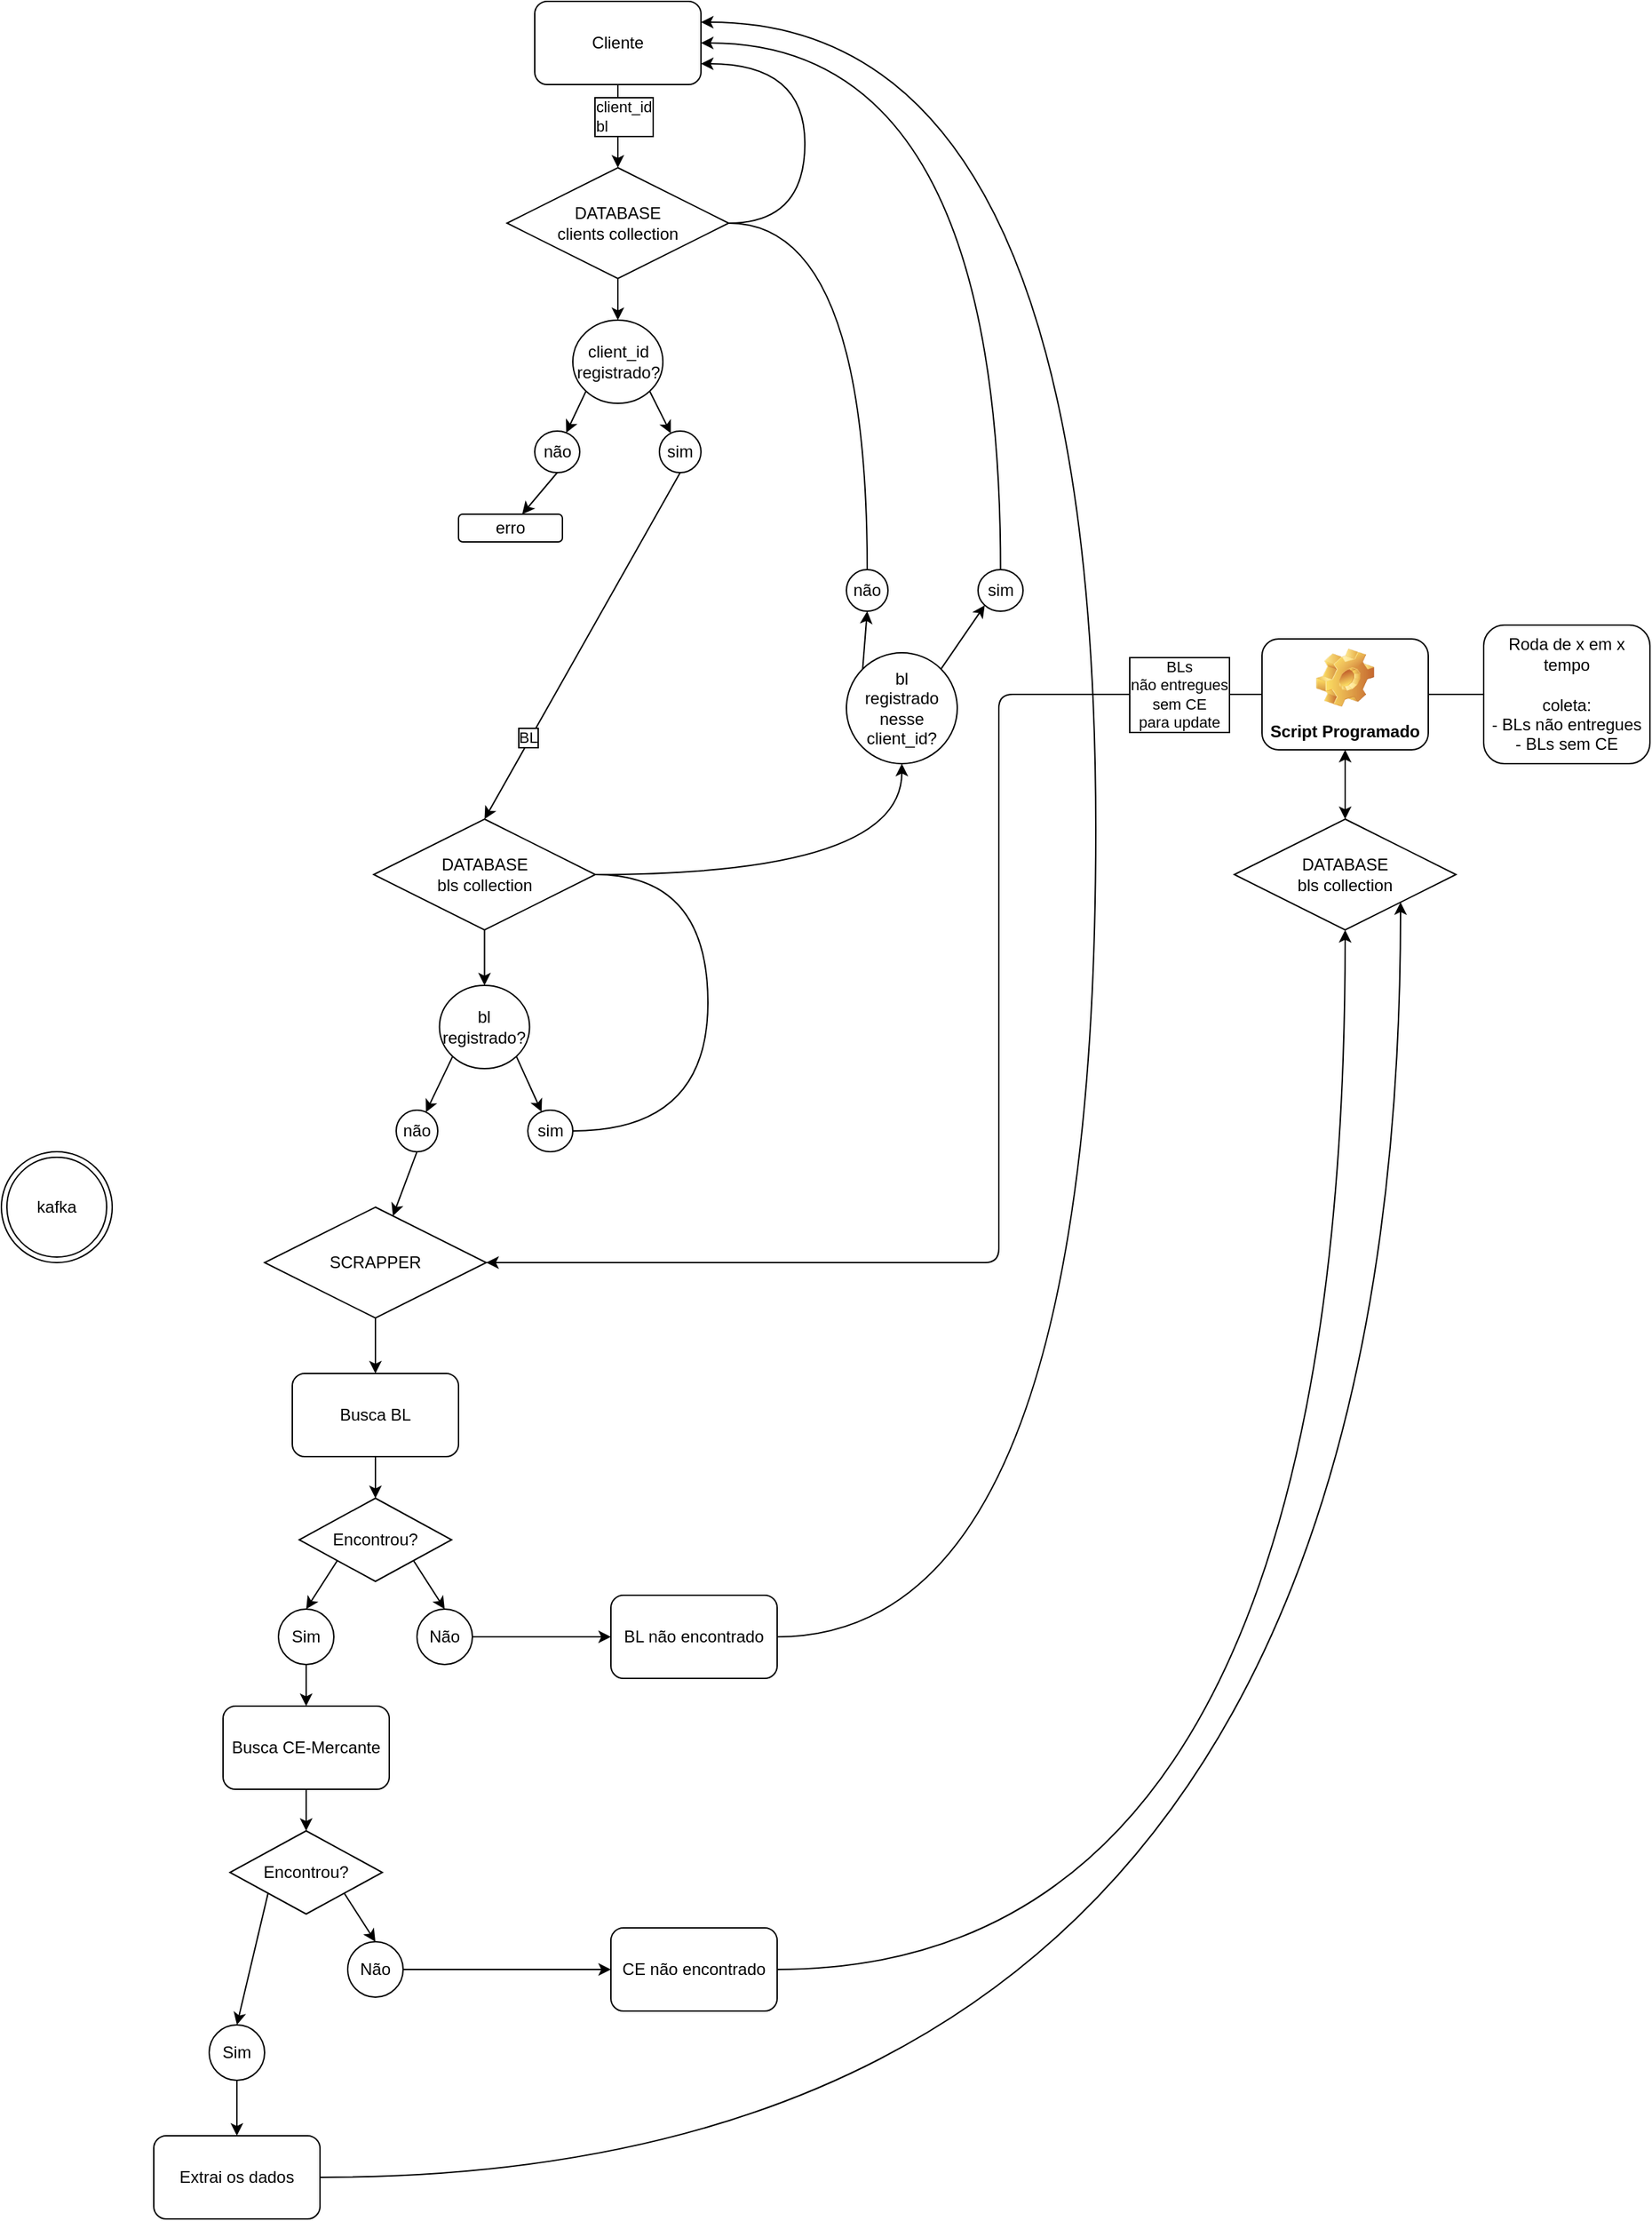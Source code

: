 <mxfile>
    <diagram id="10a4z5U91FYEix-obVRC" name="Page-1">
        <mxGraphModel dx="706" dy="1054" grid="1" gridSize="10" guides="1" tooltips="1" connect="1" arrows="1" fold="1" page="1" pageScale="1" pageWidth="1200" pageHeight="600" math="0" shadow="0">
            <root>
                <mxCell id="0"/>
                <mxCell id="1" parent="0"/>
                <mxCell id="99" style="edgeStyle=none;html=1;exitX=0.5;exitY=1;exitDx=0;exitDy=0;entryX=0.5;entryY=0;entryDx=0;entryDy=0;" parent="1" source="101" target="103" edge="1">
                    <mxGeometry relative="1" as="geometry"/>
                </mxCell>
                <mxCell id="100" value="client_id&lt;br&gt;&lt;div style=&quot;text-align: left;&quot;&gt;&lt;span style=&quot;background-color: light-dark(#ffffff, var(--ge-dark-color, #121212));&quot;&gt;bl&lt;/span&gt;&lt;/div&gt;" style="edgeLabel;html=1;align=center;verticalAlign=middle;resizable=0;points=[];labelBorderColor=default;spacingTop=2;spacing=2;spacingLeft=0;textShadow=0;" parent="99" vertex="1" connectable="0">
                    <mxGeometry x="-0.267" y="4" relative="1" as="geometry">
                        <mxPoint as="offset"/>
                    </mxGeometry>
                </mxCell>
                <mxCell id="101" value="Cliente" style="rounded=1;whiteSpace=wrap;html=1;" parent="1" vertex="1">
                    <mxGeometry x="1345" y="-490" width="120" height="60" as="geometry"/>
                </mxCell>
                <mxCell id="102" value="" style="edgeStyle=none;html=1;" parent="1" source="103" target="106" edge="1">
                    <mxGeometry relative="1" as="geometry"/>
                </mxCell>
                <mxCell id="DaeQxau02i5TYawQlhRB-202" style="edgeStyle=orthogonalEdgeStyle;html=1;exitX=1;exitY=0.5;exitDx=0;exitDy=0;entryX=1;entryY=0.75;entryDx=0;entryDy=0;curved=1;" parent="1" source="103" target="101" edge="1">
                    <mxGeometry relative="1" as="geometry">
                        <Array as="points">
                            <mxPoint x="1540" y="-330"/>
                            <mxPoint x="1540" y="-445"/>
                        </Array>
                    </mxGeometry>
                </mxCell>
                <mxCell id="103" value="DATABASE&lt;br&gt;clients collection" style="rhombus;whiteSpace=wrap;html=1;" parent="1" vertex="1">
                    <mxGeometry x="1325" y="-370" width="160" height="80" as="geometry"/>
                </mxCell>
                <mxCell id="DaeQxau02i5TYawQlhRB-196" style="edgeStyle=none;html=1;exitX=1;exitY=1;exitDx=0;exitDy=0;" parent="1" source="106" target="108" edge="1">
                    <mxGeometry relative="1" as="geometry"/>
                </mxCell>
                <mxCell id="DaeQxau02i5TYawQlhRB-197" style="edgeStyle=none;html=1;exitX=0;exitY=1;exitDx=0;exitDy=0;" parent="1" source="106" target="113" edge="1">
                    <mxGeometry relative="1" as="geometry"/>
                </mxCell>
                <mxCell id="106" value="client_id&lt;div&gt;registrado?&lt;/div&gt;" style="ellipse;whiteSpace=wrap;html=1;" parent="1" vertex="1">
                    <mxGeometry x="1372.5" y="-260" width="65" height="60" as="geometry"/>
                </mxCell>
                <mxCell id="108" value="sim" style="ellipse;whiteSpace=wrap;html=1;" parent="1" vertex="1">
                    <mxGeometry x="1435" y="-180" width="30" height="30" as="geometry"/>
                </mxCell>
                <mxCell id="DaeQxau02i5TYawQlhRB-199" style="edgeStyle=none;html=1;exitX=0.5;exitY=1;exitDx=0;exitDy=0;" parent="1" source="113" target="DaeQxau02i5TYawQlhRB-179" edge="1">
                    <mxGeometry relative="1" as="geometry"/>
                </mxCell>
                <mxCell id="113" value="não" style="ellipse;whiteSpace=wrap;html=1;" parent="1" vertex="1">
                    <mxGeometry x="1345" y="-180" width="32.5" height="30" as="geometry"/>
                </mxCell>
                <mxCell id="125" style="edgeStyle=none;html=1;exitX=0.5;exitY=1;exitDx=0;exitDy=0;entryX=0.5;entryY=0;entryDx=0;entryDy=0;" parent="1" source="108" target="123" edge="1">
                    <mxGeometry relative="1" as="geometry">
                        <mxPoint x="1308.75" y="20" as="sourcePoint"/>
                    </mxGeometry>
                </mxCell>
                <mxCell id="126" value="BL" style="edgeLabel;html=1;align=center;verticalAlign=middle;resizable=0;points=[];textShadow=0;labelBorderColor=default;" parent="125" vertex="1" connectable="0">
                    <mxGeometry x="-0.175" y="-1" relative="1" as="geometry">
                        <mxPoint x="-51" y="88" as="offset"/>
                    </mxGeometry>
                </mxCell>
                <mxCell id="135" value="" style="edgeStyle=none;html=1;" parent="1" source="123" target="132" edge="1">
                    <mxGeometry relative="1" as="geometry"/>
                </mxCell>
                <mxCell id="DaeQxau02i5TYawQlhRB-188" style="edgeStyle=orthogonalEdgeStyle;html=1;exitX=1;exitY=0.5;exitDx=0;exitDy=0;entryX=0.5;entryY=1;entryDx=0;entryDy=0;curved=1;" parent="1" source="123" target="DaeQxau02i5TYawQlhRB-185" edge="1">
                    <mxGeometry relative="1" as="geometry"/>
                </mxCell>
                <mxCell id="123" value="DATABASE&lt;br&gt;bls collection" style="rhombus;whiteSpace=wrap;html=1;" parent="1" vertex="1">
                    <mxGeometry x="1228.75" y="100" width="160" height="80" as="geometry"/>
                </mxCell>
                <mxCell id="130" style="edgeStyle=none;html=1;exitX=0;exitY=1;exitDx=0;exitDy=0;" parent="1" source="132" target="133" edge="1">
                    <mxGeometry relative="1" as="geometry"/>
                </mxCell>
                <mxCell id="131" style="edgeStyle=none;html=1;exitX=1;exitY=1;exitDx=0;exitDy=0;" parent="1" source="132" target="134" edge="1">
                    <mxGeometry relative="1" as="geometry"/>
                </mxCell>
                <mxCell id="132" value="bl&lt;div&gt;registrado?&lt;/div&gt;" style="ellipse;whiteSpace=wrap;html=1;" parent="1" vertex="1">
                    <mxGeometry x="1276.25" y="220" width="65" height="60" as="geometry"/>
                </mxCell>
                <mxCell id="138" style="edgeStyle=none;html=1;" parent="1" target="140" edge="1">
                    <mxGeometry relative="1" as="geometry">
                        <mxPoint x="1240" y="380" as="targetPoint"/>
                        <mxPoint x="1260" y="340" as="sourcePoint"/>
                    </mxGeometry>
                </mxCell>
                <mxCell id="133" value="não" style="ellipse;whiteSpace=wrap;html=1;" parent="1" vertex="1">
                    <mxGeometry x="1245" y="310" width="30" height="30" as="geometry"/>
                </mxCell>
                <mxCell id="175" style="edgeStyle=orthogonalEdgeStyle;html=1;exitX=1;exitY=0.5;exitDx=0;exitDy=0;entryX=1;entryY=0.5;entryDx=0;entryDy=0;curved=1;endArrow=none;endFill=0;" parent="1" source="134" target="123" edge="1">
                    <mxGeometry relative="1" as="geometry">
                        <Array as="points">
                            <mxPoint x="1470" y="325"/>
                            <mxPoint x="1470" y="140"/>
                        </Array>
                    </mxGeometry>
                </mxCell>
                <mxCell id="134" value="sim" style="ellipse;whiteSpace=wrap;html=1;" parent="1" vertex="1">
                    <mxGeometry x="1340" y="310" width="32.5" height="30" as="geometry"/>
                </mxCell>
                <mxCell id="140" value="SCRAPPER" style="rhombus;whiteSpace=wrap;html=1;" parent="1" vertex="1">
                    <mxGeometry x="1150" y="380" width="160" height="80" as="geometry"/>
                </mxCell>
                <mxCell id="141" style="edgeStyle=none;html=1;exitX=0.5;exitY=1;exitDx=0;exitDy=0;entryX=0.5;entryY=0;entryDx=0;entryDy=0;" parent="1" target="143" edge="1">
                    <mxGeometry relative="1" as="geometry">
                        <mxPoint x="1230" y="460" as="sourcePoint"/>
                    </mxGeometry>
                </mxCell>
                <mxCell id="142" style="edgeStyle=none;html=1;exitX=0.5;exitY=1;exitDx=0;exitDy=0;" parent="1" source="143" target="146" edge="1">
                    <mxGeometry relative="1" as="geometry"/>
                </mxCell>
                <mxCell id="143" value="Busca BL" style="rounded=1;whiteSpace=wrap;html=1;" parent="1" vertex="1">
                    <mxGeometry x="1170" y="500" width="120" height="60" as="geometry"/>
                </mxCell>
                <mxCell id="144" style="edgeStyle=none;html=1;exitX=0;exitY=1;exitDx=0;exitDy=0;entryX=0.5;entryY=0;entryDx=0;entryDy=0;" parent="1" source="146" target="148" edge="1">
                    <mxGeometry relative="1" as="geometry"/>
                </mxCell>
                <mxCell id="145" style="edgeStyle=none;html=1;exitX=1;exitY=1;exitDx=0;exitDy=0;entryX=0.5;entryY=0;entryDx=0;entryDy=0;" parent="1" source="146" target="150" edge="1">
                    <mxGeometry relative="1" as="geometry"/>
                </mxCell>
                <mxCell id="146" value="Encontrou?" style="rhombus;whiteSpace=wrap;html=1;" parent="1" vertex="1">
                    <mxGeometry x="1175" y="590" width="110" height="60" as="geometry"/>
                </mxCell>
                <mxCell id="147" value="" style="edgeStyle=none;html=1;" parent="1" source="148" target="153" edge="1">
                    <mxGeometry relative="1" as="geometry"/>
                </mxCell>
                <mxCell id="148" value="Sim" style="ellipse;whiteSpace=wrap;html=1;" parent="1" vertex="1">
                    <mxGeometry x="1160" y="670" width="40" height="40" as="geometry"/>
                </mxCell>
                <mxCell id="149" style="edgeStyle=none;html=1;exitX=1;exitY=0.5;exitDx=0;exitDy=0;" parent="1" source="150" edge="1">
                    <mxGeometry relative="1" as="geometry">
                        <mxPoint x="1400" y="690" as="targetPoint"/>
                    </mxGeometry>
                </mxCell>
                <mxCell id="150" value="Não" style="ellipse;whiteSpace=wrap;html=1;" parent="1" vertex="1">
                    <mxGeometry x="1260" y="670" width="40" height="40" as="geometry"/>
                </mxCell>
                <mxCell id="DaeQxau02i5TYawQlhRB-194" style="edgeStyle=orthogonalEdgeStyle;html=1;exitX=1;exitY=0.5;exitDx=0;exitDy=0;entryX=1;entryY=0.25;entryDx=0;entryDy=0;curved=1;" parent="1" source="151" target="101" edge="1">
                    <mxGeometry relative="1" as="geometry">
                        <Array as="points">
                            <mxPoint x="1750" y="690"/>
                            <mxPoint x="1750" y="-475"/>
                        </Array>
                    </mxGeometry>
                </mxCell>
                <mxCell id="151" value="BL não encontrado" style="rounded=1;whiteSpace=wrap;html=1;" parent="1" vertex="1">
                    <mxGeometry x="1400" y="660" width="120" height="60" as="geometry"/>
                </mxCell>
                <mxCell id="152" style="edgeStyle=none;html=1;exitX=0.5;exitY=1;exitDx=0;exitDy=0;entryX=0.5;entryY=0;entryDx=0;entryDy=0;" parent="1" source="153" target="156" edge="1">
                    <mxGeometry relative="1" as="geometry"/>
                </mxCell>
                <mxCell id="153" value="Busca CE-Mercante" style="rounded=1;whiteSpace=wrap;html=1;" parent="1" vertex="1">
                    <mxGeometry x="1120" y="740" width="120" height="60" as="geometry"/>
                </mxCell>
                <mxCell id="154" style="edgeStyle=none;html=1;exitX=0;exitY=1;exitDx=0;exitDy=0;entryX=0.5;entryY=0;entryDx=0;entryDy=0;" parent="1" source="156" target="158" edge="1">
                    <mxGeometry relative="1" as="geometry"/>
                </mxCell>
                <mxCell id="155" style="edgeStyle=none;html=1;exitX=1;exitY=1;exitDx=0;exitDy=0;entryX=0.5;entryY=0;entryDx=0;entryDy=0;" parent="1" source="156" target="160" edge="1">
                    <mxGeometry relative="1" as="geometry"/>
                </mxCell>
                <mxCell id="156" value="Encontrou?" style="rhombus;whiteSpace=wrap;html=1;" parent="1" vertex="1">
                    <mxGeometry x="1125" y="830" width="110" height="60" as="geometry"/>
                </mxCell>
                <mxCell id="157" style="edgeStyle=none;html=1;exitX=0.5;exitY=1;exitDx=0;exitDy=0;" parent="1" source="158" target="162" edge="1">
                    <mxGeometry relative="1" as="geometry"/>
                </mxCell>
                <mxCell id="158" value="Sim" style="ellipse;whiteSpace=wrap;html=1;" parent="1" vertex="1">
                    <mxGeometry x="1110" y="970" width="40" height="40" as="geometry"/>
                </mxCell>
                <mxCell id="159" style="edgeStyle=none;html=1;exitX=1;exitY=0.5;exitDx=0;exitDy=0;entryX=0;entryY=0.5;entryDx=0;entryDy=0;" parent="1" source="160" target="161" edge="1">
                    <mxGeometry relative="1" as="geometry"/>
                </mxCell>
                <mxCell id="160" value="Não" style="ellipse;whiteSpace=wrap;html=1;" parent="1" vertex="1">
                    <mxGeometry x="1210" y="910" width="40" height="40" as="geometry"/>
                </mxCell>
                <mxCell id="177" style="edgeStyle=orthogonalEdgeStyle;html=1;exitX=1;exitY=0.5;exitDx=0;exitDy=0;entryX=0.5;entryY=1;entryDx=0;entryDy=0;curved=1;" parent="1" source="161" target="176" edge="1">
                    <mxGeometry relative="1" as="geometry"/>
                </mxCell>
                <mxCell id="161" value="CE não encontrado" style="rounded=1;whiteSpace=wrap;html=1;" parent="1" vertex="1">
                    <mxGeometry x="1400" y="900" width="120" height="60" as="geometry"/>
                </mxCell>
                <mxCell id="178" style="edgeStyle=orthogonalEdgeStyle;html=1;exitX=1;exitY=0.5;exitDx=0;exitDy=0;entryX=1;entryY=1;entryDx=0;entryDy=0;curved=1;" parent="1" source="162" target="176" edge="1">
                    <mxGeometry relative="1" as="geometry">
                        <Array as="points">
                            <mxPoint x="1970" y="1080"/>
                        </Array>
                    </mxGeometry>
                </mxCell>
                <mxCell id="162" value="Extrai os dados" style="rounded=1;whiteSpace=wrap;html=1;" parent="1" vertex="1">
                    <mxGeometry x="1070" y="1050" width="120" height="60" as="geometry"/>
                </mxCell>
                <mxCell id="DaeQxau02i5TYawQlhRB-179" value="erro" style="rounded=1;whiteSpace=wrap;html=1;" parent="1" vertex="1">
                    <mxGeometry x="1290" y="-120" width="75" height="20" as="geometry"/>
                </mxCell>
                <mxCell id="DaeQxau02i5TYawQlhRB-189" style="edgeStyle=none;html=1;exitX=0;exitY=0;exitDx=0;exitDy=0;entryX=0.5;entryY=1;entryDx=0;entryDy=0;" parent="1" source="DaeQxau02i5TYawQlhRB-185" target="DaeQxau02i5TYawQlhRB-186" edge="1">
                    <mxGeometry relative="1" as="geometry"/>
                </mxCell>
                <mxCell id="DaeQxau02i5TYawQlhRB-190" style="edgeStyle=none;html=1;exitX=1;exitY=0;exitDx=0;exitDy=0;entryX=0;entryY=1;entryDx=0;entryDy=0;" parent="1" source="DaeQxau02i5TYawQlhRB-185" target="DaeQxau02i5TYawQlhRB-187" edge="1">
                    <mxGeometry relative="1" as="geometry"/>
                </mxCell>
                <mxCell id="DaeQxau02i5TYawQlhRB-185" value="bl&lt;div&gt;registrado&lt;/div&gt;&lt;div&gt;nesse client_id?&lt;/div&gt;" style="ellipse;whiteSpace=wrap;html=1;verticalAlign=middle;" parent="1" vertex="1">
                    <mxGeometry x="1570" y="-20" width="80" height="80" as="geometry"/>
                </mxCell>
                <mxCell id="DaeQxau02i5TYawQlhRB-201" style="edgeStyle=orthogonalEdgeStyle;html=1;exitX=0.5;exitY=0;exitDx=0;exitDy=0;entryX=1;entryY=0.5;entryDx=0;entryDy=0;curved=1;endArrow=none;endFill=0;" parent="1" source="DaeQxau02i5TYawQlhRB-186" target="103" edge="1">
                    <mxGeometry relative="1" as="geometry"/>
                </mxCell>
                <mxCell id="DaeQxau02i5TYawQlhRB-186" value="não" style="ellipse;whiteSpace=wrap;html=1;" parent="1" vertex="1">
                    <mxGeometry x="1570" y="-80" width="30" height="30" as="geometry"/>
                </mxCell>
                <mxCell id="DaeQxau02i5TYawQlhRB-200" style="edgeStyle=orthogonalEdgeStyle;html=1;exitX=0.5;exitY=0;exitDx=0;exitDy=0;entryX=1;entryY=0.5;entryDx=0;entryDy=0;curved=1;" parent="1" source="DaeQxau02i5TYawQlhRB-187" target="101" edge="1">
                    <mxGeometry relative="1" as="geometry"/>
                </mxCell>
                <mxCell id="DaeQxau02i5TYawQlhRB-187" value="sim" style="ellipse;whiteSpace=wrap;html=1;" parent="1" vertex="1">
                    <mxGeometry x="1665" y="-80" width="32.5" height="30" as="geometry"/>
                </mxCell>
                <mxCell id="176" value="DATABASE&lt;br&gt;bls collection" style="rhombus;whiteSpace=wrap;html=1;" parent="1" vertex="1">
                    <mxGeometry x="1850" y="100" width="160" height="80" as="geometry"/>
                </mxCell>
                <mxCell id="184" style="edgeStyle=none;html=1;exitX=0.5;exitY=1;exitDx=0;exitDy=0;rounded=1;curved=0;jumpStyle=none;startArrow=classic;startFill=1;" parent="1" source="179" target="176" edge="1">
                    <mxGeometry relative="1" as="geometry"/>
                </mxCell>
                <mxCell id="185" style="edgeStyle=orthogonalEdgeStyle;html=1;exitX=0;exitY=0.5;exitDx=0;exitDy=0;snapToPoint=0;fixDash=0;backgroundOutline=0;noJump=0;" parent="1" source="179" target="140" edge="1">
                    <mxGeometry relative="1" as="geometry">
                        <Array as="points">
                            <mxPoint x="1680" y="10"/>
                            <mxPoint x="1680" y="420"/>
                        </Array>
                    </mxGeometry>
                </mxCell>
                <mxCell id="187" value="BLs&lt;br&gt;não entregues&lt;br&gt;sem CE&lt;div&gt;para update&lt;/div&gt;" style="edgeLabel;html=1;align=center;verticalAlign=middle;resizable=0;points=[];labelBorderColor=default;" parent="185" vertex="1" connectable="0">
                    <mxGeometry x="-0.866" relative="1" as="geometry">
                        <mxPoint x="5" as="offset"/>
                    </mxGeometry>
                </mxCell>
                <mxCell id="179" value="Script Programado" style="label;whiteSpace=wrap;html=1;align=center;verticalAlign=bottom;spacingLeft=0;spacingBottom=4;imageAlign=center;imageVerticalAlign=top;image=img/clipart/Gear_128x128.png" parent="1" vertex="1">
                    <mxGeometry x="1870" y="-30" width="120" height="80" as="geometry"/>
                </mxCell>
                <mxCell id="186" value="" style="edgeStyle=none;html=1;endArrow=none;endFill=0;" parent="1" source="180" target="179" edge="1">
                    <mxGeometry relative="1" as="geometry"/>
                </mxCell>
                <mxCell id="180" value="Roda de x em x&lt;div&gt;tempo&lt;/div&gt;&lt;div&gt;&lt;br&gt;&lt;/div&gt;&lt;div&gt;coleta:&lt;/div&gt;&lt;div&gt;- BLs não entregues&lt;/div&gt;&lt;div&gt;- BLs sem CE&lt;/div&gt;" style="rounded=1;whiteSpace=wrap;html=1;" parent="1" vertex="1">
                    <mxGeometry x="2030" y="-40" width="120" height="100" as="geometry"/>
                </mxCell>
                <mxCell id="191" value="kafka" style="ellipse;shape=doubleEllipse;whiteSpace=wrap;html=1;aspect=fixed;" vertex="1" parent="1">
                    <mxGeometry x="960" y="340" width="80" height="80" as="geometry"/>
                </mxCell>
            </root>
        </mxGraphModel>
    </diagram>
    <diagram name="Copy of Page-1" id="iucxW2DuM8z21SHkmyrD">
        <mxGraphModel dx="1066" dy="1211" grid="1" gridSize="10" guides="1" tooltips="1" connect="1" arrows="1" fold="1" page="1" pageScale="1" pageWidth="1200" pageHeight="600" math="0" shadow="0">
            <root>
                <mxCell id="mzggKR0UHcO8cxkBHAyF-0"/>
                <mxCell id="mzggKR0UHcO8cxkBHAyF-1" parent="mzggKR0UHcO8cxkBHAyF-0"/>
                <mxCell id="mzggKR0UHcO8cxkBHAyF-2" style="edgeStyle=none;html=1;exitX=0.5;exitY=1;exitDx=0;exitDy=0;entryX=0.5;entryY=0;entryDx=0;entryDy=0;" parent="mzggKR0UHcO8cxkBHAyF-1" source="mzggKR0UHcO8cxkBHAyF-4" target="mzggKR0UHcO8cxkBHAyF-7" edge="1">
                    <mxGeometry relative="1" as="geometry"/>
                </mxCell>
                <mxCell id="mzggKR0UHcO8cxkBHAyF-3" style="edgeStyle=orthogonalEdgeStyle;html=1;exitX=0;exitY=0.5;exitDx=0;exitDy=0;entryX=0.5;entryY=1;entryDx=0;entryDy=0;" parent="mzggKR0UHcO8cxkBHAyF-1" source="mzggKR0UHcO8cxkBHAyF-4" target="mzggKR0UHcO8cxkBHAyF-5" edge="1">
                    <mxGeometry relative="1" as="geometry"/>
                </mxCell>
                <mxCell id="mzggKR0UHcO8cxkBHAyF-4" value="Scraper" style="rhombus;whiteSpace=wrap;html=1;" parent="mzggKR0UHcO8cxkBHAyF-1" vertex="1">
                    <mxGeometry x="410" y="150" width="200" height="80" as="geometry"/>
                </mxCell>
                <mxCell id="mzggKR0UHcO8cxkBHAyF-5" value="Páginas HTML" style="rounded=0;whiteSpace=wrap;html=1;" parent="mzggKR0UHcO8cxkBHAyF-1" vertex="1">
                    <mxGeometry x="250" y="30" width="200" height="60" as="geometry"/>
                </mxCell>
                <mxCell id="mzggKR0UHcO8cxkBHAyF-6" style="edgeStyle=none;html=1;exitX=0.5;exitY=1;exitDx=0;exitDy=0;" parent="mzggKR0UHcO8cxkBHAyF-1" source="mzggKR0UHcO8cxkBHAyF-7" target="mzggKR0UHcO8cxkBHAyF-10" edge="1">
                    <mxGeometry relative="1" as="geometry"/>
                </mxCell>
                <mxCell id="mzggKR0UHcO8cxkBHAyF-7" value="Busca BL" style="rounded=1;whiteSpace=wrap;html=1;" parent="mzggKR0UHcO8cxkBHAyF-1" vertex="1">
                    <mxGeometry x="450" y="270" width="120" height="60" as="geometry"/>
                </mxCell>
                <mxCell id="mzggKR0UHcO8cxkBHAyF-8" style="edgeStyle=none;html=1;exitX=0;exitY=1;exitDx=0;exitDy=0;entryX=0.5;entryY=0;entryDx=0;entryDy=0;" parent="mzggKR0UHcO8cxkBHAyF-1" source="mzggKR0UHcO8cxkBHAyF-10" target="mzggKR0UHcO8cxkBHAyF-12" edge="1">
                    <mxGeometry relative="1" as="geometry"/>
                </mxCell>
                <mxCell id="mzggKR0UHcO8cxkBHAyF-9" style="edgeStyle=none;html=1;exitX=1;exitY=1;exitDx=0;exitDy=0;entryX=0.5;entryY=0;entryDx=0;entryDy=0;" parent="mzggKR0UHcO8cxkBHAyF-1" source="mzggKR0UHcO8cxkBHAyF-10" target="mzggKR0UHcO8cxkBHAyF-14" edge="1">
                    <mxGeometry relative="1" as="geometry"/>
                </mxCell>
                <mxCell id="mzggKR0UHcO8cxkBHAyF-10" value="Encontrou?" style="rhombus;whiteSpace=wrap;html=1;" parent="mzggKR0UHcO8cxkBHAyF-1" vertex="1">
                    <mxGeometry x="455" y="360" width="110" height="60" as="geometry"/>
                </mxCell>
                <mxCell id="mzggKR0UHcO8cxkBHAyF-11" value="" style="edgeStyle=none;html=1;" parent="mzggKR0UHcO8cxkBHAyF-1" source="mzggKR0UHcO8cxkBHAyF-12" target="mzggKR0UHcO8cxkBHAyF-21" edge="1">
                    <mxGeometry relative="1" as="geometry"/>
                </mxCell>
                <mxCell id="mzggKR0UHcO8cxkBHAyF-12" value="Sim" style="ellipse;whiteSpace=wrap;html=1;" parent="mzggKR0UHcO8cxkBHAyF-1" vertex="1">
                    <mxGeometry x="440" y="440" width="40" height="40" as="geometry"/>
                </mxCell>
                <mxCell id="mzggKR0UHcO8cxkBHAyF-13" style="edgeStyle=none;html=1;exitX=1;exitY=0.5;exitDx=0;exitDy=0;" parent="mzggKR0UHcO8cxkBHAyF-1" source="mzggKR0UHcO8cxkBHAyF-14" edge="1">
                    <mxGeometry relative="1" as="geometry">
                        <mxPoint x="680" y="460" as="targetPoint"/>
                    </mxGeometry>
                </mxCell>
                <mxCell id="mzggKR0UHcO8cxkBHAyF-14" value="Não" style="ellipse;whiteSpace=wrap;html=1;" parent="mzggKR0UHcO8cxkBHAyF-1" vertex="1">
                    <mxGeometry x="540" y="440" width="40" height="40" as="geometry"/>
                </mxCell>
                <mxCell id="mzggKR0UHcO8cxkBHAyF-15" style="edgeStyle=none;html=1;exitX=0;exitY=0.5;exitDx=0;exitDy=0;entryX=1;entryY=0.5;entryDx=0;entryDy=0;" parent="mzggKR0UHcO8cxkBHAyF-1" source="mzggKR0UHcO8cxkBHAyF-17" target="mzggKR0UHcO8cxkBHAyF-4" edge="1">
                    <mxGeometry relative="1" as="geometry"/>
                </mxCell>
                <mxCell id="mzggKR0UHcO8cxkBHAyF-16" value="PEDE BL" style="edgeLabel;html=1;align=center;verticalAlign=middle;resizable=0;points=[];" parent="mzggKR0UHcO8cxkBHAyF-15" vertex="1" connectable="0">
                    <mxGeometry x="-0.28" y="-3" relative="1" as="geometry">
                        <mxPoint as="offset"/>
                    </mxGeometry>
                </mxCell>
                <mxCell id="mzggKR0UHcO8cxkBHAyF-17" value="Kafka" style="rhombus;whiteSpace=wrap;html=1;" parent="mzggKR0UHcO8cxkBHAyF-1" vertex="1">
                    <mxGeometry x="760" y="150" width="200" height="80" as="geometry"/>
                </mxCell>
                <mxCell id="mzggKR0UHcO8cxkBHAyF-18" style="edgeStyle=orthogonalEdgeStyle;html=1;exitX=1;exitY=0.5;exitDx=0;exitDy=0;entryX=0.5;entryY=1;entryDx=0;entryDy=0;" parent="mzggKR0UHcO8cxkBHAyF-1" source="mzggKR0UHcO8cxkBHAyF-19" target="mzggKR0UHcO8cxkBHAyF-17" edge="1">
                    <mxGeometry relative="1" as="geometry"/>
                </mxCell>
                <mxCell id="mzggKR0UHcO8cxkBHAyF-19" value="BL não encontrado" style="rounded=1;whiteSpace=wrap;html=1;" parent="mzggKR0UHcO8cxkBHAyF-1" vertex="1">
                    <mxGeometry x="680" y="430" width="120" height="60" as="geometry"/>
                </mxCell>
                <mxCell id="mzggKR0UHcO8cxkBHAyF-20" style="edgeStyle=none;html=1;exitX=0.5;exitY=1;exitDx=0;exitDy=0;entryX=0.5;entryY=0;entryDx=0;entryDy=0;" parent="mzggKR0UHcO8cxkBHAyF-1" source="mzggKR0UHcO8cxkBHAyF-21" target="mzggKR0UHcO8cxkBHAyF-24" edge="1">
                    <mxGeometry relative="1" as="geometry"/>
                </mxCell>
                <mxCell id="mzggKR0UHcO8cxkBHAyF-21" value="Busca CE-Mercante" style="rounded=1;whiteSpace=wrap;html=1;" parent="mzggKR0UHcO8cxkBHAyF-1" vertex="1">
                    <mxGeometry x="400" y="510" width="120" height="60" as="geometry"/>
                </mxCell>
                <mxCell id="mzggKR0UHcO8cxkBHAyF-22" style="edgeStyle=none;html=1;exitX=0;exitY=1;exitDx=0;exitDy=0;entryX=0.5;entryY=0;entryDx=0;entryDy=0;" parent="mzggKR0UHcO8cxkBHAyF-1" source="mzggKR0UHcO8cxkBHAyF-24" target="mzggKR0UHcO8cxkBHAyF-27" edge="1">
                    <mxGeometry relative="1" as="geometry"/>
                </mxCell>
                <mxCell id="mzggKR0UHcO8cxkBHAyF-23" style="edgeStyle=none;html=1;exitX=1;exitY=1;exitDx=0;exitDy=0;entryX=0.5;entryY=0;entryDx=0;entryDy=0;" parent="mzggKR0UHcO8cxkBHAyF-1" source="mzggKR0UHcO8cxkBHAyF-24" target="mzggKR0UHcO8cxkBHAyF-29" edge="1">
                    <mxGeometry relative="1" as="geometry"/>
                </mxCell>
                <mxCell id="mzggKR0UHcO8cxkBHAyF-24" value="Encontrou?" style="rhombus;whiteSpace=wrap;html=1;" parent="mzggKR0UHcO8cxkBHAyF-1" vertex="1">
                    <mxGeometry x="405" y="600" width="110" height="60" as="geometry"/>
                </mxCell>
                <mxCell id="mzggKR0UHcO8cxkBHAyF-25" style="edgeStyle=none;html=1;exitX=0.5;exitY=1;exitDx=0;exitDy=0;" parent="mzggKR0UHcO8cxkBHAyF-1" source="mzggKR0UHcO8cxkBHAyF-27" target="mzggKR0UHcO8cxkBHAyF-33" edge="1">
                    <mxGeometry relative="1" as="geometry"/>
                </mxCell>
                <mxCell id="mzggKR0UHcO8cxkBHAyF-26" style="edgeStyle=orthogonalEdgeStyle;html=1;exitX=1;exitY=0.5;exitDx=0;exitDy=0;entryX=1;entryY=0.5;entryDx=0;entryDy=0;" parent="mzggKR0UHcO8cxkBHAyF-1" source="mzggKR0UHcO8cxkBHAyF-27" target="mzggKR0UHcO8cxkBHAyF-17" edge="1">
                    <mxGeometry relative="1" as="geometry">
                        <Array as="points">
                            <mxPoint x="960" y="760"/>
                        </Array>
                    </mxGeometry>
                </mxCell>
                <mxCell id="mzggKR0UHcO8cxkBHAyF-27" value="Sim" style="ellipse;whiteSpace=wrap;html=1;" parent="mzggKR0UHcO8cxkBHAyF-1" vertex="1">
                    <mxGeometry x="390" y="740" width="40" height="40" as="geometry"/>
                </mxCell>
                <mxCell id="mzggKR0UHcO8cxkBHAyF-28" style="edgeStyle=none;html=1;exitX=1;exitY=0.5;exitDx=0;exitDy=0;entryX=0;entryY=0.5;entryDx=0;entryDy=0;" parent="mzggKR0UHcO8cxkBHAyF-1" source="mzggKR0UHcO8cxkBHAyF-29" target="mzggKR0UHcO8cxkBHAyF-31" edge="1">
                    <mxGeometry relative="1" as="geometry"/>
                </mxCell>
                <mxCell id="mzggKR0UHcO8cxkBHAyF-29" value="Não" style="ellipse;whiteSpace=wrap;html=1;" parent="mzggKR0UHcO8cxkBHAyF-1" vertex="1">
                    <mxGeometry x="490" y="680" width="40" height="40" as="geometry"/>
                </mxCell>
                <mxCell id="mzggKR0UHcO8cxkBHAyF-30" style="edgeStyle=orthogonalEdgeStyle;html=1;exitX=1;exitY=0.5;exitDx=0;exitDy=0;entryX=1;entryY=1;entryDx=0;entryDy=0;" parent="mzggKR0UHcO8cxkBHAyF-1" source="mzggKR0UHcO8cxkBHAyF-31" target="mzggKR0UHcO8cxkBHAyF-17" edge="1">
                    <mxGeometry relative="1" as="geometry"/>
                </mxCell>
                <mxCell id="mzggKR0UHcO8cxkBHAyF-31" value="CE não encontrado" style="rounded=1;whiteSpace=wrap;html=1;" parent="mzggKR0UHcO8cxkBHAyF-1" vertex="1">
                    <mxGeometry x="680" y="670" width="120" height="60" as="geometry"/>
                </mxCell>
                <mxCell id="mzggKR0UHcO8cxkBHAyF-32" style="edgeStyle=orthogonalEdgeStyle;html=1;exitX=1;exitY=0.5;exitDx=0;exitDy=0;entryX=1;entryY=0.5;entryDx=0;entryDy=0;" parent="mzggKR0UHcO8cxkBHAyF-1" source="mzggKR0UHcO8cxkBHAyF-33" target="mzggKR0UHcO8cxkBHAyF-17" edge="1">
                    <mxGeometry relative="1" as="geometry">
                        <Array as="points">
                            <mxPoint x="960" y="850"/>
                        </Array>
                    </mxGeometry>
                </mxCell>
                <mxCell id="mzggKR0UHcO8cxkBHAyF-33" value="Extrai os dados" style="rounded=1;whiteSpace=wrap;html=1;" parent="mzggKR0UHcO8cxkBHAyF-1" vertex="1">
                    <mxGeometry x="350" y="820" width="120" height="60" as="geometry"/>
                </mxCell>
                <mxCell id="mzggKR0UHcO8cxkBHAyF-34" style="edgeStyle=none;html=1;exitX=0.5;exitY=1;exitDx=0;exitDy=0;entryX=0.5;entryY=0;entryDx=0;entryDy=0;" parent="mzggKR0UHcO8cxkBHAyF-1" source="mzggKR0UHcO8cxkBHAyF-36" target="mzggKR0UHcO8cxkBHAyF-38" edge="1">
                    <mxGeometry relative="1" as="geometry"/>
                </mxCell>
                <mxCell id="mzggKR0UHcO8cxkBHAyF-35" value="client_id&lt;br&gt;&lt;div style=&quot;text-align: left;&quot;&gt;&lt;span style=&quot;background-color: light-dark(#ffffff, var(--ge-dark-color, #121212));&quot;&gt;bl&lt;/span&gt;&lt;/div&gt;" style="edgeLabel;html=1;align=center;verticalAlign=middle;resizable=0;points=[];labelBorderColor=default;spacingTop=2;spacing=2;spacingLeft=0;textShadow=0;" parent="mzggKR0UHcO8cxkBHAyF-34" vertex="1" connectable="0">
                    <mxGeometry x="-0.267" y="4" relative="1" as="geometry">
                        <mxPoint as="offset"/>
                    </mxGeometry>
                </mxCell>
                <mxCell id="mzggKR0UHcO8cxkBHAyF-36" value="Cliente" style="rounded=1;whiteSpace=wrap;html=1;" parent="mzggKR0UHcO8cxkBHAyF-1" vertex="1">
                    <mxGeometry x="925" y="-490" width="120" height="60" as="geometry"/>
                </mxCell>
                <mxCell id="mzggKR0UHcO8cxkBHAyF-37" value="" style="edgeStyle=none;html=1;" parent="mzggKR0UHcO8cxkBHAyF-1" source="mzggKR0UHcO8cxkBHAyF-38" target="mzggKR0UHcO8cxkBHAyF-41" edge="1">
                    <mxGeometry relative="1" as="geometry"/>
                </mxCell>
                <mxCell id="mzggKR0UHcO8cxkBHAyF-38" value="DATABASE&lt;br&gt;clients collection" style="rhombus;whiteSpace=wrap;html=1;" parent="mzggKR0UHcO8cxkBHAyF-1" vertex="1">
                    <mxGeometry x="905" y="-370" width="160" height="80" as="geometry"/>
                </mxCell>
                <mxCell id="mzggKR0UHcO8cxkBHAyF-39" style="edgeStyle=none;html=1;exitX=0;exitY=1;exitDx=0;exitDy=0;" parent="mzggKR0UHcO8cxkBHAyF-1" source="mzggKR0UHcO8cxkBHAyF-41" target="mzggKR0UHcO8cxkBHAyF-43" edge="1">
                    <mxGeometry relative="1" as="geometry"/>
                </mxCell>
                <mxCell id="mzggKR0UHcO8cxkBHAyF-40" style="edgeStyle=none;html=1;exitX=1;exitY=1;exitDx=0;exitDy=0;" parent="mzggKR0UHcO8cxkBHAyF-1" source="mzggKR0UHcO8cxkBHAyF-41" target="mzggKR0UHcO8cxkBHAyF-48" edge="1">
                    <mxGeometry relative="1" as="geometry"/>
                </mxCell>
                <mxCell id="mzggKR0UHcO8cxkBHAyF-41" value="client_id&lt;div&gt;registrado?&lt;/div&gt;" style="ellipse;whiteSpace=wrap;html=1;" parent="mzggKR0UHcO8cxkBHAyF-1" vertex="1">
                    <mxGeometry x="952.5" y="-260" width="65" height="60" as="geometry"/>
                </mxCell>
                <mxCell id="mzggKR0UHcO8cxkBHAyF-42" value="" style="edgeStyle=none;html=1;" parent="mzggKR0UHcO8cxkBHAyF-1" source="mzggKR0UHcO8cxkBHAyF-43" target="mzggKR0UHcO8cxkBHAyF-51" edge="1">
                    <mxGeometry relative="1" as="geometry"/>
                </mxCell>
                <mxCell id="mzggKR0UHcO8cxkBHAyF-43" value="sim" style="ellipse;whiteSpace=wrap;html=1;" parent="mzggKR0UHcO8cxkBHAyF-1" vertex="1">
                    <mxGeometry x="922.5" y="-170" width="30" height="30" as="geometry"/>
                </mxCell>
                <mxCell id="mzggKR0UHcO8cxkBHAyF-44" style="edgeStyle=orthogonalEdgeStyle;html=1;exitX=1;exitY=0.5;exitDx=0;exitDy=0;entryX=1;entryY=0.5;entryDx=0;entryDy=0;curved=1;" parent="mzggKR0UHcO8cxkBHAyF-1" source="mzggKR0UHcO8cxkBHAyF-38" target="mzggKR0UHcO8cxkBHAyF-36" edge="1">
                    <mxGeometry relative="1" as="geometry">
                        <Array as="points">
                            <mxPoint x="1120" y="-330"/>
                            <mxPoint x="1120" y="-460"/>
                        </Array>
                    </mxGeometry>
                </mxCell>
                <mxCell id="mzggKR0UHcO8cxkBHAyF-45" value="client_id&lt;br&gt;e&lt;br&gt;bl&lt;br&gt;registrados" style="edgeLabel;html=1;align=center;verticalAlign=middle;resizable=0;points=[];labelBorderColor=default;" parent="mzggKR0UHcO8cxkBHAyF-44" vertex="1" connectable="0">
                    <mxGeometry x="-0.013" y="2" relative="1" as="geometry">
                        <mxPoint x="2" y="13" as="offset"/>
                    </mxGeometry>
                </mxCell>
                <mxCell id="mzggKR0UHcO8cxkBHAyF-46" style="edgeStyle=orthogonalEdgeStyle;html=1;exitX=1;exitY=0.5;exitDx=0;exitDy=0;entryX=1;entryY=0.5;entryDx=0;entryDy=0;curved=1;strokeColor=default;endArrow=none;endFill=0;" parent="mzggKR0UHcO8cxkBHAyF-1" source="mzggKR0UHcO8cxkBHAyF-48" target="mzggKR0UHcO8cxkBHAyF-38" edge="1">
                    <mxGeometry relative="1" as="geometry">
                        <Array as="points">
                            <mxPoint x="1120" y="-155"/>
                            <mxPoint x="1120" y="-330"/>
                        </Array>
                    </mxGeometry>
                </mxCell>
                <mxCell id="mzggKR0UHcO8cxkBHAyF-47" value="registrar&lt;br&gt;client_id&lt;br&gt;e bl" style="edgeLabel;html=1;align=center;verticalAlign=middle;resizable=0;points=[];labelBorderColor=default;" parent="mzggKR0UHcO8cxkBHAyF-46" vertex="1" connectable="0">
                    <mxGeometry x="0.007" y="1" relative="1" as="geometry">
                        <mxPoint as="offset"/>
                    </mxGeometry>
                </mxCell>
                <mxCell id="mzggKR0UHcO8cxkBHAyF-48" value="não" style="ellipse;whiteSpace=wrap;html=1;" parent="mzggKR0UHcO8cxkBHAyF-1" vertex="1">
                    <mxGeometry x="1017.5" y="-170" width="32.5" height="30" as="geometry"/>
                </mxCell>
                <mxCell id="mzggKR0UHcO8cxkBHAyF-49" style="edgeStyle=none;html=1;exitX=0;exitY=1;exitDx=0;exitDy=0;" parent="mzggKR0UHcO8cxkBHAyF-1" source="mzggKR0UHcO8cxkBHAyF-51" target="mzggKR0UHcO8cxkBHAyF-54" edge="1">
                    <mxGeometry relative="1" as="geometry"/>
                </mxCell>
                <mxCell id="mzggKR0UHcO8cxkBHAyF-50" style="edgeStyle=none;html=1;exitX=1;exitY=1;exitDx=0;exitDy=0;" parent="mzggKR0UHcO8cxkBHAyF-1" source="mzggKR0UHcO8cxkBHAyF-51" target="mzggKR0UHcO8cxkBHAyF-57" edge="1">
                    <mxGeometry relative="1" as="geometry"/>
                </mxCell>
                <mxCell id="mzggKR0UHcO8cxkBHAyF-51" value="bl&lt;div&gt;registrado?&lt;/div&gt;" style="ellipse;whiteSpace=wrap;html=1;" parent="mzggKR0UHcO8cxkBHAyF-1" vertex="1">
                    <mxGeometry x="905" y="-100" width="65" height="60" as="geometry"/>
                </mxCell>
                <mxCell id="mzggKR0UHcO8cxkBHAyF-52" style="edgeStyle=orthogonalEdgeStyle;html=1;exitX=0;exitY=0.5;exitDx=0;exitDy=0;entryX=0;entryY=0.5;entryDx=0;entryDy=0;curved=1;" parent="mzggKR0UHcO8cxkBHAyF-1" source="mzggKR0UHcO8cxkBHAyF-54" target="mzggKR0UHcO8cxkBHAyF-36" edge="1">
                    <mxGeometry relative="1" as="geometry">
                        <Array as="points">
                            <mxPoint x="830" y="5"/>
                            <mxPoint x="830" y="-460"/>
                        </Array>
                    </mxGeometry>
                </mxCell>
                <mxCell id="mzggKR0UHcO8cxkBHAyF-53" value="client_id&lt;br&gt;e bl&lt;br&gt;já registrados" style="edgeLabel;html=1;align=center;verticalAlign=middle;resizable=0;points=[];labelBorderColor=default;" parent="mzggKR0UHcO8cxkBHAyF-52" vertex="1" connectable="0">
                    <mxGeometry x="-0.0" y="1" relative="1" as="geometry">
                        <mxPoint as="offset"/>
                    </mxGeometry>
                </mxCell>
                <mxCell id="mzggKR0UHcO8cxkBHAyF-54" value="sim" style="ellipse;whiteSpace=wrap;html=1;" parent="mzggKR0UHcO8cxkBHAyF-1" vertex="1">
                    <mxGeometry x="873.75" y="-10" width="30" height="30" as="geometry"/>
                </mxCell>
                <mxCell id="mzggKR0UHcO8cxkBHAyF-55" style="edgeStyle=orthogonalEdgeStyle;html=1;exitX=1;exitY=0.5;exitDx=0;exitDy=0;entryX=1;entryY=0.5;entryDx=0;entryDy=0;curved=1;endArrow=none;endFill=0;" parent="mzggKR0UHcO8cxkBHAyF-1" source="mzggKR0UHcO8cxkBHAyF-57" target="mzggKR0UHcO8cxkBHAyF-38" edge="1">
                    <mxGeometry relative="1" as="geometry">
                        <Array as="points">
                            <mxPoint x="1170" y="5"/>
                            <mxPoint x="1170" y="-330"/>
                        </Array>
                    </mxGeometry>
                </mxCell>
                <mxCell id="mzggKR0UHcO8cxkBHAyF-56" value="registrar&lt;br&gt;bl&lt;br&gt;em client_id&lt;div&gt;existente&lt;/div&gt;" style="edgeLabel;html=1;align=center;verticalAlign=middle;resizable=0;points=[];labelBorderColor=default;" parent="mzggKR0UHcO8cxkBHAyF-55" vertex="1" connectable="0">
                    <mxGeometry x="-0.002" y="4" relative="1" as="geometry">
                        <mxPoint as="offset"/>
                    </mxGeometry>
                </mxCell>
                <mxCell id="mzggKR0UHcO8cxkBHAyF-57" value="não" style="ellipse;whiteSpace=wrap;html=1;" parent="mzggKR0UHcO8cxkBHAyF-1" vertex="1">
                    <mxGeometry x="968.75" y="-10" width="32.5" height="30" as="geometry"/>
                </mxCell>
                <mxCell id="mzggKR0UHcO8cxkBHAyF-58" style="edgeStyle=none;html=1;exitX=0.5;exitY=1;exitDx=0;exitDy=0;entryX=0.5;entryY=0;entryDx=0;entryDy=0;" parent="mzggKR0UHcO8cxkBHAyF-1" source="mzggKR0UHcO8cxkBHAyF-60" target="mzggKR0UHcO8cxkBHAyF-63" edge="1">
                    <mxGeometry relative="1" as="geometry"/>
                </mxCell>
                <mxCell id="mzggKR0UHcO8cxkBHAyF-59" value="client_id" style="edgeLabel;html=1;align=center;verticalAlign=middle;resizable=0;points=[];spacingLeft=0;labelBorderColor=default;" parent="mzggKR0UHcO8cxkBHAyF-58" vertex="1" connectable="0">
                    <mxGeometry x="-0.133" y="-1" relative="1" as="geometry">
                        <mxPoint as="offset"/>
                    </mxGeometry>
                </mxCell>
                <mxCell id="mzggKR0UHcO8cxkBHAyF-60" value="Cliente" style="rounded=1;whiteSpace=wrap;html=1;" parent="mzggKR0UHcO8cxkBHAyF-1" vertex="1">
                    <mxGeometry x="530" y="-490" width="120" height="60" as="geometry"/>
                </mxCell>
                <mxCell id="mzggKR0UHcO8cxkBHAyF-61" value="" style="edgeStyle=none;html=1;" parent="mzggKR0UHcO8cxkBHAyF-1" source="mzggKR0UHcO8cxkBHAyF-63" target="mzggKR0UHcO8cxkBHAyF-66" edge="1">
                    <mxGeometry relative="1" as="geometry">
                        <mxPoint x="589.05" y="-259.999" as="targetPoint"/>
                    </mxGeometry>
                </mxCell>
                <mxCell id="mzggKR0UHcO8cxkBHAyF-62" value="bls" style="edgeLabel;html=1;align=center;verticalAlign=middle;resizable=0;points=[];labelBorderColor=default;" parent="mzggKR0UHcO8cxkBHAyF-61" vertex="1" connectable="0">
                    <mxGeometry x="-0.44" y="-1" relative="1" as="geometry">
                        <mxPoint as="offset"/>
                    </mxGeometry>
                </mxCell>
                <mxCell id="mzggKR0UHcO8cxkBHAyF-63" value="DATABASE&lt;br&gt;clients collection" style="rhombus;whiteSpace=wrap;html=1;" parent="mzggKR0UHcO8cxkBHAyF-1" vertex="1">
                    <mxGeometry x="510" y="-370" width="160" height="80" as="geometry"/>
                </mxCell>
                <mxCell id="mzggKR0UHcO8cxkBHAyF-64" style="edgeStyle=orthogonalEdgeStyle;html=1;exitX=1;exitY=0.5;exitDx=0;exitDy=0;entryX=1;entryY=0.5;entryDx=0;entryDy=0;curved=1;" parent="mzggKR0UHcO8cxkBHAyF-1" source="mzggKR0UHcO8cxkBHAyF-66" target="mzggKR0UHcO8cxkBHAyF-60" edge="1">
                    <mxGeometry relative="1" as="geometry">
                        <Array as="points">
                            <mxPoint x="720" y="-200"/>
                            <mxPoint x="720" y="-460"/>
                        </Array>
                    </mxGeometry>
                </mxCell>
                <mxCell id="mzggKR0UHcO8cxkBHAyF-65" value="dados dos bls&lt;br&gt;associados a&lt;br&gt;esse client" style="edgeLabel;html=1;align=center;verticalAlign=middle;resizable=0;points=[];labelBorderColor=default;" parent="mzggKR0UHcO8cxkBHAyF-64" vertex="1" connectable="0">
                    <mxGeometry x="-0.053" relative="1" as="geometry">
                        <mxPoint as="offset"/>
                    </mxGeometry>
                </mxCell>
                <mxCell id="mzggKR0UHcO8cxkBHAyF-66" value="DATABASE&lt;br&gt;bls collection" style="rhombus;whiteSpace=wrap;html=1;" parent="mzggKR0UHcO8cxkBHAyF-1" vertex="1">
                    <mxGeometry x="510" y="-240" width="160" height="80" as="geometry"/>
                </mxCell>
                <mxCell id="mzggKR0UHcO8cxkBHAyF-67" style="edgeStyle=none;html=1;exitX=0.5;exitY=1;exitDx=0;exitDy=0;entryX=0.5;entryY=0;entryDx=0;entryDy=0;" parent="mzggKR0UHcO8cxkBHAyF-1" source="mzggKR0UHcO8cxkBHAyF-69" target="mzggKR0UHcO8cxkBHAyF-73" edge="1">
                    <mxGeometry relative="1" as="geometry"/>
                </mxCell>
                <mxCell id="mzggKR0UHcO8cxkBHAyF-68" value="client_id&lt;br&gt;&lt;div style=&quot;text-align: left;&quot;&gt;&lt;span style=&quot;background-color: light-dark(#ffffff, var(--ge-dark-color, #121212));&quot;&gt;bl&lt;/span&gt;&lt;/div&gt;" style="edgeLabel;html=1;align=center;verticalAlign=middle;resizable=0;points=[];labelBorderColor=default;spacingTop=2;spacing=2;spacingLeft=0;textShadow=0;" parent="mzggKR0UHcO8cxkBHAyF-67" vertex="1" connectable="0">
                    <mxGeometry x="-0.267" y="4" relative="1" as="geometry">
                        <mxPoint as="offset"/>
                    </mxGeometry>
                </mxCell>
                <mxCell id="mzggKR0UHcO8cxkBHAyF-69" value="Cliente" style="rounded=1;whiteSpace=wrap;html=1;" parent="mzggKR0UHcO8cxkBHAyF-1" vertex="1">
                    <mxGeometry x="1345" y="-490" width="120" height="60" as="geometry"/>
                </mxCell>
                <mxCell id="mzggKR0UHcO8cxkBHAyF-70" value="" style="edgeStyle=none;html=1;" parent="mzggKR0UHcO8cxkBHAyF-1" source="mzggKR0UHcO8cxkBHAyF-73" target="mzggKR0UHcO8cxkBHAyF-76" edge="1">
                    <mxGeometry relative="1" as="geometry"/>
                </mxCell>
                <mxCell id="mzggKR0UHcO8cxkBHAyF-71" style="edgeStyle=orthogonalEdgeStyle;html=1;exitX=0;exitY=0.5;exitDx=0;exitDy=0;entryX=0.5;entryY=0;entryDx=0;entryDy=0;curved=1;" parent="mzggKR0UHcO8cxkBHAyF-1" source="mzggKR0UHcO8cxkBHAyF-73" target="mzggKR0UHcO8cxkBHAyF-93" edge="1">
                    <mxGeometry relative="1" as="geometry">
                        <Array as="points">
                            <mxPoint x="1270" y="-330"/>
                            <mxPoint x="1270" y="60"/>
                            <mxPoint x="1309" y="60"/>
                        </Array>
                    </mxGeometry>
                </mxCell>
                <mxCell id="mzggKR0UHcO8cxkBHAyF-72" value="BL" style="edgeLabel;html=1;align=center;verticalAlign=middle;resizable=0;points=[];textShadow=0;labelBorderColor=default;" parent="mzggKR0UHcO8cxkBHAyF-71" vertex="1" connectable="0">
                    <mxGeometry x="0.6" y="8" relative="1" as="geometry">
                        <mxPoint as="offset"/>
                    </mxGeometry>
                </mxCell>
                <mxCell id="mzggKR0UHcO8cxkBHAyF-73" value="DATABASE&lt;br&gt;clients collection" style="rhombus;whiteSpace=wrap;html=1;" parent="mzggKR0UHcO8cxkBHAyF-1" vertex="1">
                    <mxGeometry x="1325" y="-370" width="160" height="80" as="geometry"/>
                </mxCell>
                <mxCell id="mzggKR0UHcO8cxkBHAyF-74" style="edgeStyle=none;html=1;exitX=0;exitY=1;exitDx=0;exitDy=0;" parent="mzggKR0UHcO8cxkBHAyF-1" source="mzggKR0UHcO8cxkBHAyF-76" target="mzggKR0UHcO8cxkBHAyF-78" edge="1">
                    <mxGeometry relative="1" as="geometry"/>
                </mxCell>
                <mxCell id="mzggKR0UHcO8cxkBHAyF-75" style="edgeStyle=none;html=1;exitX=1;exitY=1;exitDx=0;exitDy=0;" parent="mzggKR0UHcO8cxkBHAyF-1" source="mzggKR0UHcO8cxkBHAyF-76" target="mzggKR0UHcO8cxkBHAyF-81" edge="1">
                    <mxGeometry relative="1" as="geometry"/>
                </mxCell>
                <mxCell id="mzggKR0UHcO8cxkBHAyF-76" value="client_id&lt;div&gt;registrado?&lt;/div&gt;" style="ellipse;whiteSpace=wrap;html=1;" parent="mzggKR0UHcO8cxkBHAyF-1" vertex="1">
                    <mxGeometry x="1372.5" y="-260" width="65" height="60" as="geometry"/>
                </mxCell>
                <mxCell id="mzggKR0UHcO8cxkBHAyF-77" value="" style="edgeStyle=none;html=1;" parent="mzggKR0UHcO8cxkBHAyF-1" source="mzggKR0UHcO8cxkBHAyF-78" target="mzggKR0UHcO8cxkBHAyF-84" edge="1">
                    <mxGeometry relative="1" as="geometry"/>
                </mxCell>
                <mxCell id="mzggKR0UHcO8cxkBHAyF-78" value="sim" style="ellipse;whiteSpace=wrap;html=1;" parent="mzggKR0UHcO8cxkBHAyF-1" vertex="1">
                    <mxGeometry x="1342.5" y="-170" width="30" height="30" as="geometry"/>
                </mxCell>
                <mxCell id="mzggKR0UHcO8cxkBHAyF-79" style="edgeStyle=orthogonalEdgeStyle;html=1;exitX=1;exitY=0.5;exitDx=0;exitDy=0;entryX=1;entryY=0.5;entryDx=0;entryDy=0;curved=1;strokeColor=default;endArrow=classic;endFill=1;" parent="mzggKR0UHcO8cxkBHAyF-1" source="mzggKR0UHcO8cxkBHAyF-81" target="mzggKR0UHcO8cxkBHAyF-73" edge="1">
                    <mxGeometry relative="1" as="geometry">
                        <Array as="points">
                            <mxPoint x="1540" y="-155"/>
                            <mxPoint x="1540" y="-330"/>
                        </Array>
                    </mxGeometry>
                </mxCell>
                <mxCell id="mzggKR0UHcO8cxkBHAyF-80" value="registrar&lt;br&gt;client_id&lt;br&gt;e bl" style="edgeLabel;html=1;align=center;verticalAlign=middle;resizable=0;points=[];labelBorderColor=default;" parent="mzggKR0UHcO8cxkBHAyF-79" vertex="1" connectable="0">
                    <mxGeometry x="0.007" y="1" relative="1" as="geometry">
                        <mxPoint as="offset"/>
                    </mxGeometry>
                </mxCell>
                <mxCell id="mzggKR0UHcO8cxkBHAyF-81" value="não" style="ellipse;whiteSpace=wrap;html=1;" parent="mzggKR0UHcO8cxkBHAyF-1" vertex="1">
                    <mxGeometry x="1437.5" y="-170" width="32.5" height="30" as="geometry"/>
                </mxCell>
                <mxCell id="mzggKR0UHcO8cxkBHAyF-82" style="edgeStyle=none;html=1;exitX=0;exitY=1;exitDx=0;exitDy=0;" parent="mzggKR0UHcO8cxkBHAyF-1" source="mzggKR0UHcO8cxkBHAyF-84" target="mzggKR0UHcO8cxkBHAyF-87" edge="1">
                    <mxGeometry relative="1" as="geometry"/>
                </mxCell>
                <mxCell id="mzggKR0UHcO8cxkBHAyF-83" style="edgeStyle=none;html=1;exitX=1;exitY=1;exitDx=0;exitDy=0;" parent="mzggKR0UHcO8cxkBHAyF-1" source="mzggKR0UHcO8cxkBHAyF-84" target="mzggKR0UHcO8cxkBHAyF-90" edge="1">
                    <mxGeometry relative="1" as="geometry"/>
                </mxCell>
                <mxCell id="mzggKR0UHcO8cxkBHAyF-84" value="bl&lt;div&gt;registrado?&lt;/div&gt;" style="ellipse;whiteSpace=wrap;html=1;" parent="mzggKR0UHcO8cxkBHAyF-1" vertex="1">
                    <mxGeometry x="1325" y="-100" width="65" height="60" as="geometry"/>
                </mxCell>
                <mxCell id="mzggKR0UHcO8cxkBHAyF-85" style="edgeStyle=none;html=1;exitX=0.5;exitY=1;exitDx=0;exitDy=0;entryX=0.5;entryY=0;entryDx=0;entryDy=0;" parent="mzggKR0UHcO8cxkBHAyF-1" source="mzggKR0UHcO8cxkBHAyF-87" target="mzggKR0UHcO8cxkBHAyF-93" edge="1">
                    <mxGeometry relative="1" as="geometry"/>
                </mxCell>
                <mxCell id="mzggKR0UHcO8cxkBHAyF-86" value="BL" style="edgeLabel;html=1;align=center;verticalAlign=middle;resizable=0;points=[];textShadow=0;labelBorderColor=default;" parent="mzggKR0UHcO8cxkBHAyF-85" vertex="1" connectable="0">
                    <mxGeometry x="-0.175" y="-1" relative="1" as="geometry">
                        <mxPoint as="offset"/>
                    </mxGeometry>
                </mxCell>
                <mxCell id="mzggKR0UHcO8cxkBHAyF-87" value="sim" style="ellipse;whiteSpace=wrap;html=1;" parent="mzggKR0UHcO8cxkBHAyF-1" vertex="1">
                    <mxGeometry x="1293.75" y="-10" width="30" height="30" as="geometry"/>
                </mxCell>
                <mxCell id="mzggKR0UHcO8cxkBHAyF-88" style="edgeStyle=orthogonalEdgeStyle;html=1;exitX=1;exitY=0.5;exitDx=0;exitDy=0;entryX=1;entryY=0.5;entryDx=0;entryDy=0;curved=1;endArrow=classic;endFill=1;" parent="mzggKR0UHcO8cxkBHAyF-1" source="mzggKR0UHcO8cxkBHAyF-90" target="mzggKR0UHcO8cxkBHAyF-73" edge="1">
                    <mxGeometry relative="1" as="geometry">
                        <Array as="points">
                            <mxPoint x="1590" y="5"/>
                            <mxPoint x="1590" y="-330"/>
                        </Array>
                    </mxGeometry>
                </mxCell>
                <mxCell id="mzggKR0UHcO8cxkBHAyF-89" value="registrar&lt;br&gt;bl&lt;br&gt;em client_id&lt;div&gt;existente&lt;/div&gt;" style="edgeLabel;html=1;align=center;verticalAlign=middle;resizable=0;points=[];labelBorderColor=default;" parent="mzggKR0UHcO8cxkBHAyF-88" vertex="1" connectable="0">
                    <mxGeometry x="-0.002" y="4" relative="1" as="geometry">
                        <mxPoint as="offset"/>
                    </mxGeometry>
                </mxCell>
                <mxCell id="mzggKR0UHcO8cxkBHAyF-90" value="não" style="ellipse;whiteSpace=wrap;html=1;" parent="mzggKR0UHcO8cxkBHAyF-1" vertex="1">
                    <mxGeometry x="1388.75" y="-10" width="32.5" height="30" as="geometry"/>
                </mxCell>
                <mxCell id="mzggKR0UHcO8cxkBHAyF-91" value="" style="edgeStyle=none;html=1;" parent="mzggKR0UHcO8cxkBHAyF-1" source="mzggKR0UHcO8cxkBHAyF-93" target="mzggKR0UHcO8cxkBHAyF-96" edge="1">
                    <mxGeometry relative="1" as="geometry"/>
                </mxCell>
                <mxCell id="mzggKR0UHcO8cxkBHAyF-92" style="edgeStyle=orthogonalEdgeStyle;html=1;exitX=1;exitY=0.5;exitDx=0;exitDy=0;entryX=1;entryY=0.5;entryDx=0;entryDy=0;curved=1;" parent="mzggKR0UHcO8cxkBHAyF-1" source="mzggKR0UHcO8cxkBHAyF-93" target="mzggKR0UHcO8cxkBHAyF-69" edge="1">
                    <mxGeometry relative="1" as="geometry">
                        <Array as="points">
                            <mxPoint x="1640" y="140"/>
                            <mxPoint x="1640" y="-460"/>
                        </Array>
                    </mxGeometry>
                </mxCell>
                <mxCell id="mzggKR0UHcO8cxkBHAyF-93" value="DATABASE&lt;br&gt;clients collection" style="rhombus;whiteSpace=wrap;html=1;" parent="mzggKR0UHcO8cxkBHAyF-1" vertex="1">
                    <mxGeometry x="1228.75" y="100" width="160" height="80" as="geometry"/>
                </mxCell>
                <mxCell id="mzggKR0UHcO8cxkBHAyF-94" style="edgeStyle=none;html=1;exitX=0;exitY=1;exitDx=0;exitDy=0;" parent="mzggKR0UHcO8cxkBHAyF-1" source="mzggKR0UHcO8cxkBHAyF-96" target="mzggKR0UHcO8cxkBHAyF-98" edge="1">
                    <mxGeometry relative="1" as="geometry"/>
                </mxCell>
                <mxCell id="mzggKR0UHcO8cxkBHAyF-95" style="edgeStyle=none;html=1;exitX=1;exitY=1;exitDx=0;exitDy=0;" parent="mzggKR0UHcO8cxkBHAyF-1" source="mzggKR0UHcO8cxkBHAyF-96" target="mzggKR0UHcO8cxkBHAyF-100" edge="1">
                    <mxGeometry relative="1" as="geometry"/>
                </mxCell>
                <mxCell id="mzggKR0UHcO8cxkBHAyF-96" value="bl&lt;div&gt;registrado?&lt;/div&gt;" style="ellipse;whiteSpace=wrap;html=1;" parent="mzggKR0UHcO8cxkBHAyF-1" vertex="1">
                    <mxGeometry x="1276.25" y="220" width="65" height="60" as="geometry"/>
                </mxCell>
                <mxCell id="mzggKR0UHcO8cxkBHAyF-97" style="edgeStyle=none;html=1;" parent="mzggKR0UHcO8cxkBHAyF-1" target="mzggKR0UHcO8cxkBHAyF-101" edge="1">
                    <mxGeometry relative="1" as="geometry">
                        <mxPoint x="1240" y="380" as="targetPoint"/>
                        <mxPoint x="1260" y="340" as="sourcePoint"/>
                    </mxGeometry>
                </mxCell>
                <mxCell id="mzggKR0UHcO8cxkBHAyF-98" value="não" style="ellipse;whiteSpace=wrap;html=1;" parent="mzggKR0UHcO8cxkBHAyF-1" vertex="1">
                    <mxGeometry x="1245" y="310" width="30" height="30" as="geometry"/>
                </mxCell>
                <mxCell id="mzggKR0UHcO8cxkBHAyF-99" style="edgeStyle=orthogonalEdgeStyle;html=1;exitX=1;exitY=0.5;exitDx=0;exitDy=0;entryX=1;entryY=0.5;entryDx=0;entryDy=0;curved=1;endArrow=none;endFill=0;" parent="mzggKR0UHcO8cxkBHAyF-1" source="mzggKR0UHcO8cxkBHAyF-100" target="mzggKR0UHcO8cxkBHAyF-93" edge="1">
                    <mxGeometry relative="1" as="geometry">
                        <Array as="points">
                            <mxPoint x="1470" y="325"/>
                            <mxPoint x="1470" y="140"/>
                        </Array>
                    </mxGeometry>
                </mxCell>
                <mxCell id="mzggKR0UHcO8cxkBHAyF-100" value="sim" style="ellipse;whiteSpace=wrap;html=1;" parent="mzggKR0UHcO8cxkBHAyF-1" vertex="1">
                    <mxGeometry x="1340" y="310" width="32.5" height="30" as="geometry"/>
                </mxCell>
                <mxCell id="mzggKR0UHcO8cxkBHAyF-101" value="SCRAPPER" style="rhombus;whiteSpace=wrap;html=1;" parent="mzggKR0UHcO8cxkBHAyF-1" vertex="1">
                    <mxGeometry x="1150" y="380" width="160" height="80" as="geometry"/>
                </mxCell>
                <mxCell id="mzggKR0UHcO8cxkBHAyF-102" style="edgeStyle=none;html=1;exitX=0.5;exitY=1;exitDx=0;exitDy=0;entryX=0.5;entryY=0;entryDx=0;entryDy=0;" parent="mzggKR0UHcO8cxkBHAyF-1" target="mzggKR0UHcO8cxkBHAyF-104" edge="1">
                    <mxGeometry relative="1" as="geometry">
                        <mxPoint x="1230" y="460" as="sourcePoint"/>
                    </mxGeometry>
                </mxCell>
                <mxCell id="mzggKR0UHcO8cxkBHAyF-103" style="edgeStyle=none;html=1;exitX=0.5;exitY=1;exitDx=0;exitDy=0;" parent="mzggKR0UHcO8cxkBHAyF-1" source="mzggKR0UHcO8cxkBHAyF-104" target="mzggKR0UHcO8cxkBHAyF-107" edge="1">
                    <mxGeometry relative="1" as="geometry"/>
                </mxCell>
                <mxCell id="mzggKR0UHcO8cxkBHAyF-104" value="Busca BL" style="rounded=1;whiteSpace=wrap;html=1;" parent="mzggKR0UHcO8cxkBHAyF-1" vertex="1">
                    <mxGeometry x="1170" y="500" width="120" height="60" as="geometry"/>
                </mxCell>
                <mxCell id="mzggKR0UHcO8cxkBHAyF-105" style="edgeStyle=none;html=1;exitX=0;exitY=1;exitDx=0;exitDy=0;entryX=0.5;entryY=0;entryDx=0;entryDy=0;" parent="mzggKR0UHcO8cxkBHAyF-1" source="mzggKR0UHcO8cxkBHAyF-107" target="mzggKR0UHcO8cxkBHAyF-109" edge="1">
                    <mxGeometry relative="1" as="geometry"/>
                </mxCell>
                <mxCell id="mzggKR0UHcO8cxkBHAyF-106" style="edgeStyle=none;html=1;exitX=1;exitY=1;exitDx=0;exitDy=0;entryX=0.5;entryY=0;entryDx=0;entryDy=0;" parent="mzggKR0UHcO8cxkBHAyF-1" source="mzggKR0UHcO8cxkBHAyF-107" target="mzggKR0UHcO8cxkBHAyF-111" edge="1">
                    <mxGeometry relative="1" as="geometry"/>
                </mxCell>
                <mxCell id="mzggKR0UHcO8cxkBHAyF-107" value="Encontrou?" style="rhombus;whiteSpace=wrap;html=1;" parent="mzggKR0UHcO8cxkBHAyF-1" vertex="1">
                    <mxGeometry x="1175" y="590" width="110" height="60" as="geometry"/>
                </mxCell>
                <mxCell id="mzggKR0UHcO8cxkBHAyF-108" value="" style="edgeStyle=none;html=1;" parent="mzggKR0UHcO8cxkBHAyF-1" source="mzggKR0UHcO8cxkBHAyF-109" target="mzggKR0UHcO8cxkBHAyF-115" edge="1">
                    <mxGeometry relative="1" as="geometry"/>
                </mxCell>
                <mxCell id="mzggKR0UHcO8cxkBHAyF-109" value="Sim" style="ellipse;whiteSpace=wrap;html=1;" parent="mzggKR0UHcO8cxkBHAyF-1" vertex="1">
                    <mxGeometry x="1160" y="670" width="40" height="40" as="geometry"/>
                </mxCell>
                <mxCell id="mzggKR0UHcO8cxkBHAyF-110" style="edgeStyle=none;html=1;exitX=1;exitY=0.5;exitDx=0;exitDy=0;" parent="mzggKR0UHcO8cxkBHAyF-1" source="mzggKR0UHcO8cxkBHAyF-111" edge="1">
                    <mxGeometry relative="1" as="geometry">
                        <mxPoint x="1400" y="690" as="targetPoint"/>
                    </mxGeometry>
                </mxCell>
                <mxCell id="mzggKR0UHcO8cxkBHAyF-111" value="Não" style="ellipse;whiteSpace=wrap;html=1;" parent="mzggKR0UHcO8cxkBHAyF-1" vertex="1">
                    <mxGeometry x="1260" y="670" width="40" height="40" as="geometry"/>
                </mxCell>
                <mxCell id="mzggKR0UHcO8cxkBHAyF-112" style="edgeStyle=orthogonalEdgeStyle;html=1;exitX=1;exitY=0.5;exitDx=0;exitDy=0;entryX=1;entryY=0.5;entryDx=0;entryDy=0;curved=1;" parent="mzggKR0UHcO8cxkBHAyF-1" source="mzggKR0UHcO8cxkBHAyF-113" target="mzggKR0UHcO8cxkBHAyF-69" edge="1">
                    <mxGeometry relative="1" as="geometry">
                        <Array as="points">
                            <mxPoint x="1730" y="690"/>
                            <mxPoint x="1730" y="-460"/>
                        </Array>
                    </mxGeometry>
                </mxCell>
                <mxCell id="mzggKR0UHcO8cxkBHAyF-113" value="BL não encontrado" style="rounded=1;whiteSpace=wrap;html=1;" parent="mzggKR0UHcO8cxkBHAyF-1" vertex="1">
                    <mxGeometry x="1400" y="660" width="120" height="60" as="geometry"/>
                </mxCell>
                <mxCell id="mzggKR0UHcO8cxkBHAyF-114" style="edgeStyle=none;html=1;exitX=0.5;exitY=1;exitDx=0;exitDy=0;entryX=0.5;entryY=0;entryDx=0;entryDy=0;" parent="mzggKR0UHcO8cxkBHAyF-1" source="mzggKR0UHcO8cxkBHAyF-115" target="mzggKR0UHcO8cxkBHAyF-118" edge="1">
                    <mxGeometry relative="1" as="geometry"/>
                </mxCell>
                <mxCell id="mzggKR0UHcO8cxkBHAyF-115" value="Busca CE-Mercante" style="rounded=1;whiteSpace=wrap;html=1;" parent="mzggKR0UHcO8cxkBHAyF-1" vertex="1">
                    <mxGeometry x="1120" y="740" width="120" height="60" as="geometry"/>
                </mxCell>
                <mxCell id="mzggKR0UHcO8cxkBHAyF-116" style="edgeStyle=none;html=1;exitX=0;exitY=1;exitDx=0;exitDy=0;entryX=0.5;entryY=0;entryDx=0;entryDy=0;" parent="mzggKR0UHcO8cxkBHAyF-1" source="mzggKR0UHcO8cxkBHAyF-118" target="mzggKR0UHcO8cxkBHAyF-120" edge="1">
                    <mxGeometry relative="1" as="geometry"/>
                </mxCell>
                <mxCell id="mzggKR0UHcO8cxkBHAyF-117" style="edgeStyle=none;html=1;exitX=1;exitY=1;exitDx=0;exitDy=0;entryX=0.5;entryY=0;entryDx=0;entryDy=0;" parent="mzggKR0UHcO8cxkBHAyF-1" source="mzggKR0UHcO8cxkBHAyF-118" target="mzggKR0UHcO8cxkBHAyF-122" edge="1">
                    <mxGeometry relative="1" as="geometry"/>
                </mxCell>
                <mxCell id="mzggKR0UHcO8cxkBHAyF-118" value="Encontrou?" style="rhombus;whiteSpace=wrap;html=1;" parent="mzggKR0UHcO8cxkBHAyF-1" vertex="1">
                    <mxGeometry x="1125" y="830" width="110" height="60" as="geometry"/>
                </mxCell>
                <mxCell id="mzggKR0UHcO8cxkBHAyF-119" style="edgeStyle=none;html=1;exitX=0.5;exitY=1;exitDx=0;exitDy=0;" parent="mzggKR0UHcO8cxkBHAyF-1" source="mzggKR0UHcO8cxkBHAyF-120" target="mzggKR0UHcO8cxkBHAyF-124" edge="1">
                    <mxGeometry relative="1" as="geometry"/>
                </mxCell>
                <mxCell id="mzggKR0UHcO8cxkBHAyF-120" value="Sim" style="ellipse;whiteSpace=wrap;html=1;" parent="mzggKR0UHcO8cxkBHAyF-1" vertex="1">
                    <mxGeometry x="1110" y="970" width="40" height="40" as="geometry"/>
                </mxCell>
                <mxCell id="mzggKR0UHcO8cxkBHAyF-121" style="edgeStyle=none;html=1;exitX=1;exitY=0.5;exitDx=0;exitDy=0;entryX=0;entryY=0.5;entryDx=0;entryDy=0;" parent="mzggKR0UHcO8cxkBHAyF-1" source="mzggKR0UHcO8cxkBHAyF-122" target="mzggKR0UHcO8cxkBHAyF-123" edge="1">
                    <mxGeometry relative="1" as="geometry"/>
                </mxCell>
                <mxCell id="mzggKR0UHcO8cxkBHAyF-122" value="Não" style="ellipse;whiteSpace=wrap;html=1;" parent="mzggKR0UHcO8cxkBHAyF-1" vertex="1">
                    <mxGeometry x="1210" y="910" width="40" height="40" as="geometry"/>
                </mxCell>
                <mxCell id="mzggKR0UHcO8cxkBHAyF-123" value="CE não encontrado" style="rounded=1;whiteSpace=wrap;html=1;" parent="mzggKR0UHcO8cxkBHAyF-1" vertex="1">
                    <mxGeometry x="1400" y="900" width="120" height="60" as="geometry"/>
                </mxCell>
                <mxCell id="mzggKR0UHcO8cxkBHAyF-124" value="Extrai os dados" style="rounded=1;whiteSpace=wrap;html=1;" parent="mzggKR0UHcO8cxkBHAyF-1" vertex="1">
                    <mxGeometry x="1070" y="1050" width="120" height="60" as="geometry"/>
                </mxCell>
            </root>
        </mxGraphModel>
    </diagram>
</mxfile>